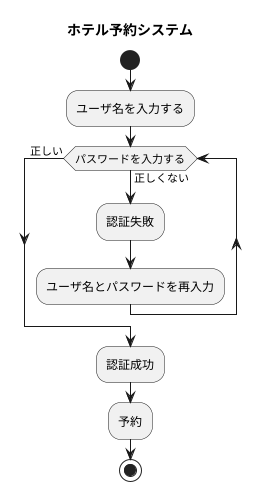 @startuml  
title ホテル予約システム

start
:ユーザ名を入力する;
while (パスワードを入力する) is (正しくない)
:認証失敗;
:ユーザ名とパスワードを再入力;
endwhile (正しい)
:認証成功;
:予約;
stop

@enduml